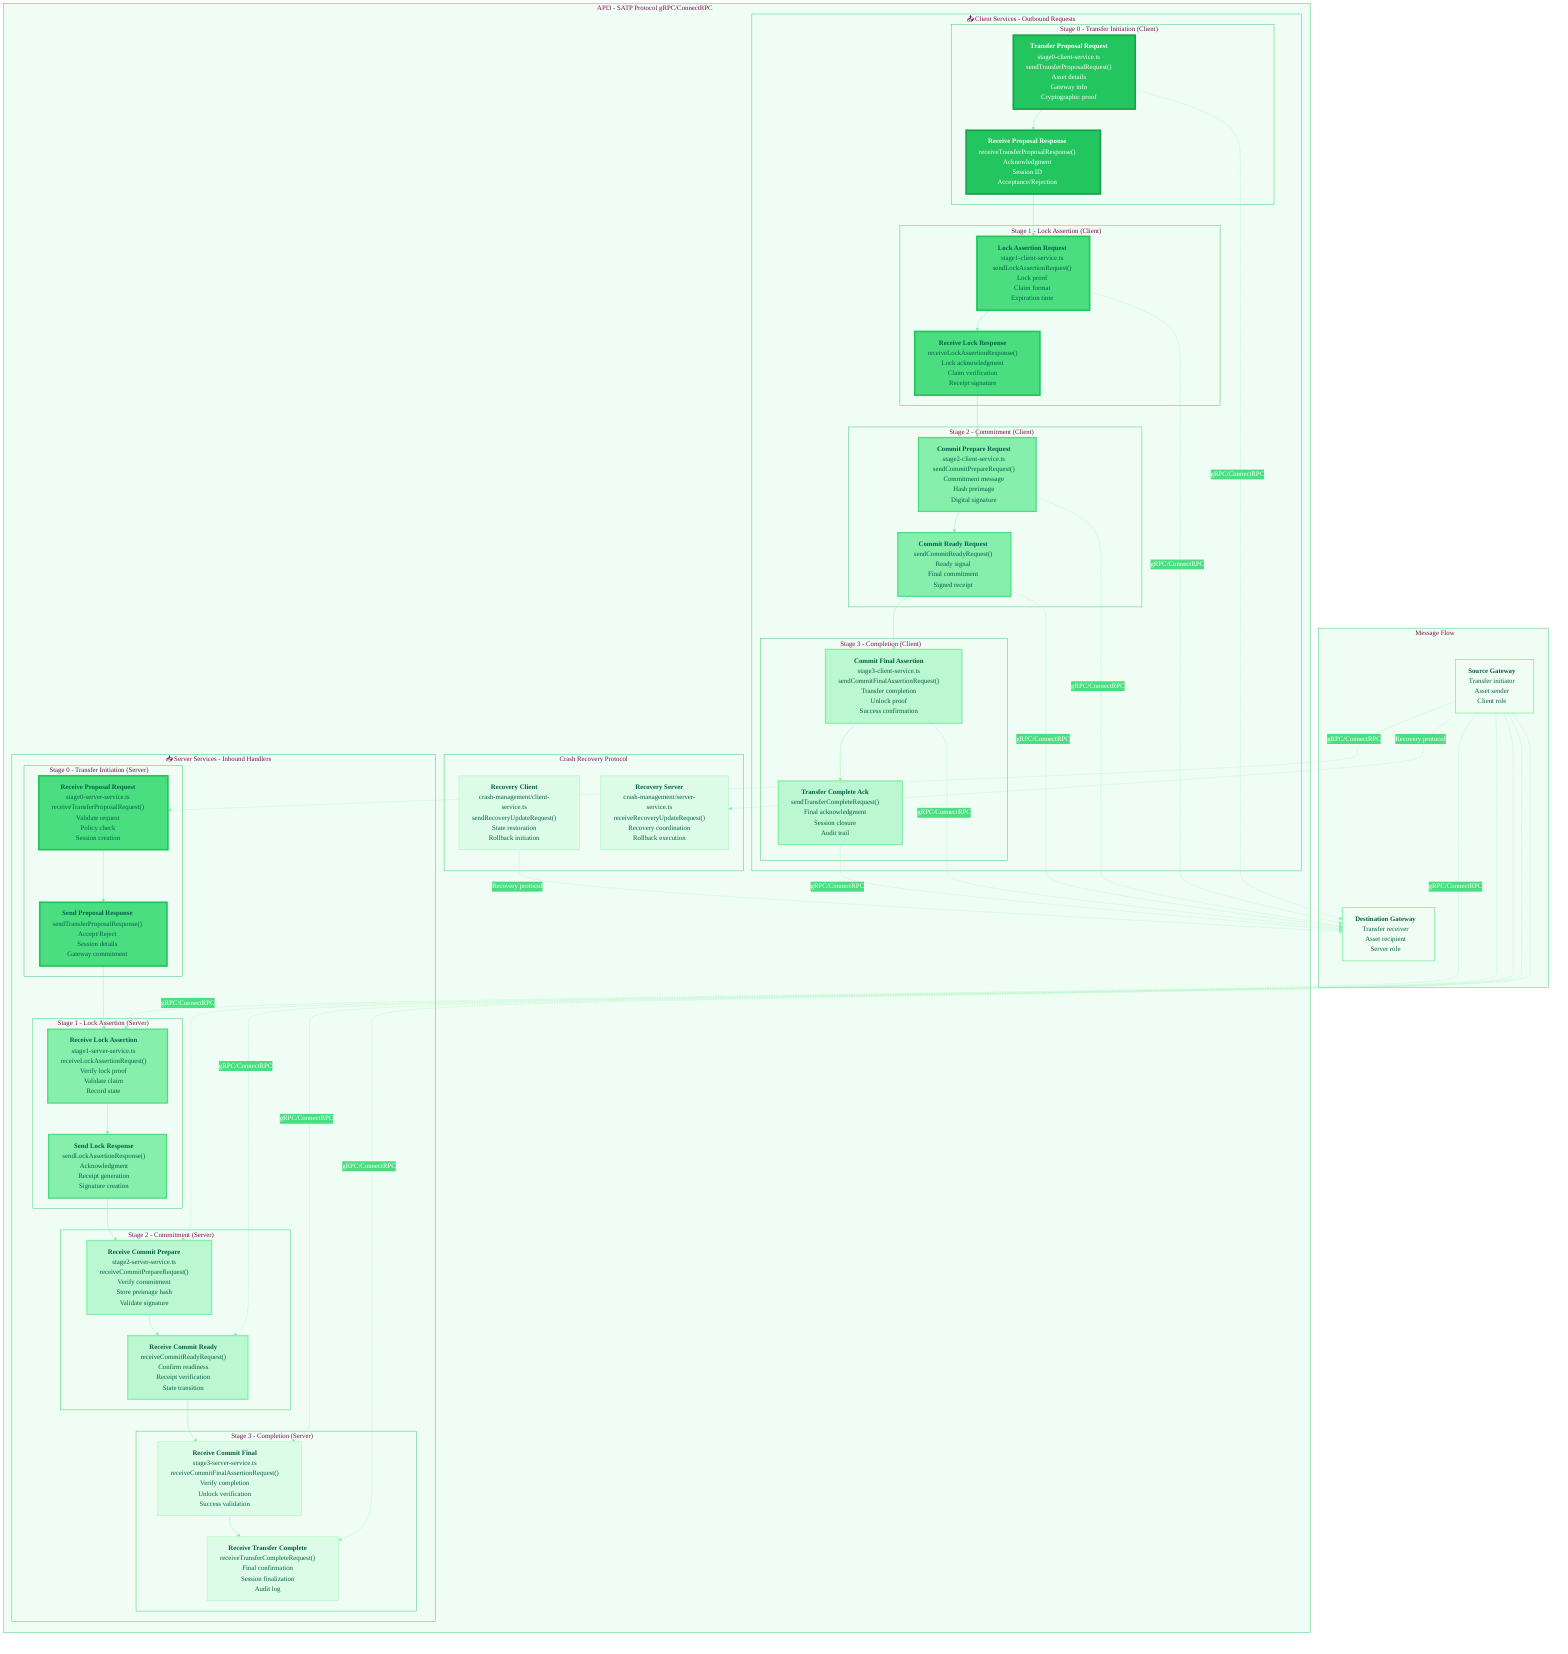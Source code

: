 %%{init: {'theme':'base', 'themeVariables': { 'fontSize':'16px', 'fontFamily':'Segoe UI, system-ui, sans-serif', 'primaryColor':'#22c55e','primaryTextColor':'#ffffff','primaryBorderColor':'#16a34a','lineColor':'#86efac','secondaryColor':'#4ade80','tertiaryColor':'#86efac', 'clusterBkg':'#f0fdf4', 'clusterBorder':'#22c55e', 'mainBkg':'#ffffff'}}}%%

graph TB
    subgraph API3["🔗 API3 - SATP Protocol gRPC/ConnectRPC"]
        direction TB
        
        subgraph ClientServices["📤 Client Services - Outbound Requests"]
            direction TB
            
            subgraph Stage0Client["Stage 0 - Transfer Initiation (Client)"]
                S0C_Propose["<b>Transfer Proposal Request</b><br/>stage0-client-service.ts<br/>sendTransferProposalRequest()<br/>Asset details<br/>Gateway info<br/>Cryptographic proof"]
                S0C_Response["<b>Receive Proposal Response</b><br/>receiveTransferProposalResponse()<br/>Acknowledgment<br/>Session ID<br/>Acceptance/Rejection"]
            end
            
            subgraph Stage1Client["Stage 1 - Lock Assertion (Client)"]
                S1C_Lock["<b>Lock Assertion Request</b><br/>stage1-client-service.ts<br/>sendLockAssertionRequest()<br/>Lock proof<br/>Claim format<br/>Expiration time"]
                S1C_Response["<b>Receive Lock Response</b><br/>receiveLockAssertionResponse()<br/>Lock acknowledgment<br/>Claim verification<br/>Receipt signature"]
            end
            
            subgraph Stage2Client["Stage 2 - Commitment (Client)"]
                S2C_Prepare["<b>Commit Prepare Request</b><br/>stage2-client-service.ts<br/>sendCommitPrepareRequest()<br/>Commitment message<br/>Hash preimage<br/>Digital signature"]
                S2C_Ready["<b>Commit Ready Request</b><br/>sendCommitReadyRequest()<br/>Ready signal<br/>Final commitment<br/>Signed receipt"]
            end
            
            subgraph Stage3Client["Stage 3 - Completion (Client)"]
                S3C_Final["<b>Commit Final Assertion</b><br/>stage3-client-service.ts<br/>sendCommitFinalAssertionRequest()<br/>Transfer completion<br/>Unlock proof<br/>Success confirmation"]
                S3C_Ack["<b>Transfer Complete Ack</b><br/>sendTransferCompleteRequest()<br/>Final acknowledgment<br/>Session closure<br/>Audit trail"]
            end
        end
        
        subgraph ServerServices["📥 Server Services - Inbound Handlers"]
            direction TB
            
            subgraph Stage0Server["Stage 0 - Transfer Initiation (Server)"]
                S0S_Receive["<b>Receive Proposal Request</b><br/>stage0-server-service.ts<br/>receiveTransferProposalRequest()<br/>Validate request<br/>Policy check<br/>Session creation"]
                S0S_Send["<b>Send Proposal Response</b><br/>sendTransferProposalResponse()<br/>Accept/Reject<br/>Session details<br/>Gateway commitment"]
            end
            
            subgraph Stage1Server["Stage 1 - Lock Assertion (Server)"]
                S1S_Receive["<b>Receive Lock Assertion</b><br/>stage1-server-service.ts<br/>receiveLockAssertionRequest()<br/>Verify lock proof<br/>Validate claim<br/>Record state"]
                S1S_Send["<b>Send Lock Response</b><br/>sendLockAssertionResponse()<br/>Acknowledgment<br/>Receipt generation<br/>Signature creation"]
            end
            
            subgraph Stage2Server["Stage 2 - Commitment (Server)"]
                S2S_Prepare["<b>Receive Commit Prepare</b><br/>stage2-server-service.ts<br/>receiveCommitPrepareRequest()<br/>Verify commitment<br/>Store preimage hash<br/>Validate signature"]
                S2S_Ready["<b>Receive Commit Ready</b><br/>receiveCommitReadyRequest()<br/>Confirm readiness<br/>Receipt verification<br/>State transition"]
            end
            
            subgraph Stage3Server["Stage 3 - Completion (Server)"]
                S3S_Final["<b>Receive Commit Final</b><br/>stage3-server-service.ts<br/>receiveCommitFinalAssertionRequest()<br/>Verify completion<br/>Unlock verification<br/>Success validation"]
                S3S_Complete["<b>Receive Transfer Complete</b><br/>receiveTransferCompleteRequest()<br/>Final confirmation<br/>Session finalization<br/>Audit log"]
            end
        end
        
        subgraph CrashRecovery["🚨 Crash Recovery Protocol"]
            direction LR
            CrashClient["<b>Recovery Client</b><br/>crash-management/client-service.ts<br/>sendRecoveryUpdateRequest()<br/>State restoration<br/>Rollback initiation"]
            CrashServer["<b>Recovery Server</b><br/>crash-management/server-service.ts<br/>receiveRecoveryUpdateRequest()<br/>Recovery coordination<br/>Rollback execution"]
        end
    end
    
    subgraph ProtocolFlow["🔄 Message Flow"]
        direction TB
        SourceGW["<b>Source Gateway</b><br/>Transfer initiator<br/>Asset sender<br/>Client role"]
        DestGW["<b>Destination Gateway</b><br/>Transfer receiver<br/>Asset recipient<br/>Server role"]
    end
    
    %% Client to Counterparty Gateway
    S0C_Propose -.->|"gRPC/ConnectRPC"| DestGW
    S1C_Lock -.->|"gRPC/ConnectRPC"| DestGW
    S2C_Prepare -.->|"gRPC/ConnectRPC"| DestGW
    S2C_Ready -.->|"gRPC/ConnectRPC"| DestGW
    S3C_Final -.->|"gRPC/ConnectRPC"| DestGW
    S3C_Ack -.->|"gRPC/ConnectRPC"| DestGW
    
    %% Server receives from Remote Gateway
    SourceGW -.->|"gRPC/ConnectRPC"| S0S_Receive
    SourceGW -.->|"gRPC/ConnectRPC"| S1S_Receive
    SourceGW -.->|"gRPC/ConnectRPC"| S2S_Prepare
    SourceGW -.->|"gRPC/ConnectRPC"| S2S_Ready
    SourceGW -.->|"gRPC/ConnectRPC"| S3S_Final
    SourceGW -.->|"gRPC/ConnectRPC"| S3S_Complete
    
    %% Stage transitions
    S0C_Propose --> S0C_Response
    S0C_Response --> S1C_Lock
    S1C_Lock --> S1C_Response
    S1C_Response --> S2C_Prepare
    S2C_Prepare --> S2C_Ready
    S2C_Ready --> S3C_Final
    S3C_Final --> S3C_Ack
    
    S0S_Receive --> S0S_Send
    S0S_Send --> S1S_Receive
    S1S_Receive --> S1S_Send
    S1S_Send --> S2S_Prepare
    S2S_Prepare --> S2S_Ready
    S2S_Ready --> S3S_Final
    S3S_Final --> S3S_Complete
    
    %% Crash recovery connections
    CrashClient -.->|"Recovery protocol"| DestGW
    SourceGW -.->|"Recovery protocol"| CrashServer
    
    %% Style definitions
    classDef primaryStyle fill:#22c55e,stroke:#16a34a,stroke-width:4px,color:#ffffff
    classDef secondaryStyle fill:#4ade80,stroke:#22c55e,stroke-width:4px,color:#065f46
    classDef tertiaryStyle fill:#86efac,stroke:#4ade80,stroke-width:3px,color:#065f46
    classDef quaternaryStyle fill:#bbf7d0,stroke:#86efac,stroke-width:3px,color:#065f46
    classDef quinaryStyle fill:#dcfce7,stroke:#bbf7d0,stroke-width:2px,color:#065f46
    classDef externalStyle fill:#f0fdf4,stroke:#86efac,stroke-width:2px,color:#065f46
    
    class S0C_Propose,S0C_Response primaryStyle
    class S1C_Lock,S1C_Response,S0S_Receive,S0S_Send secondaryStyle
    class S2C_Prepare,S2C_Ready,S1S_Receive,S1S_Send tertiaryStyle
    class S3C_Final,S3C_Ack,S2S_Prepare,S2S_Ready quaternaryStyle
    class S3S_Final,S3S_Complete,CrashClient,CrashServer quinaryStyle
    class SourceGW,DestGW externalStyle